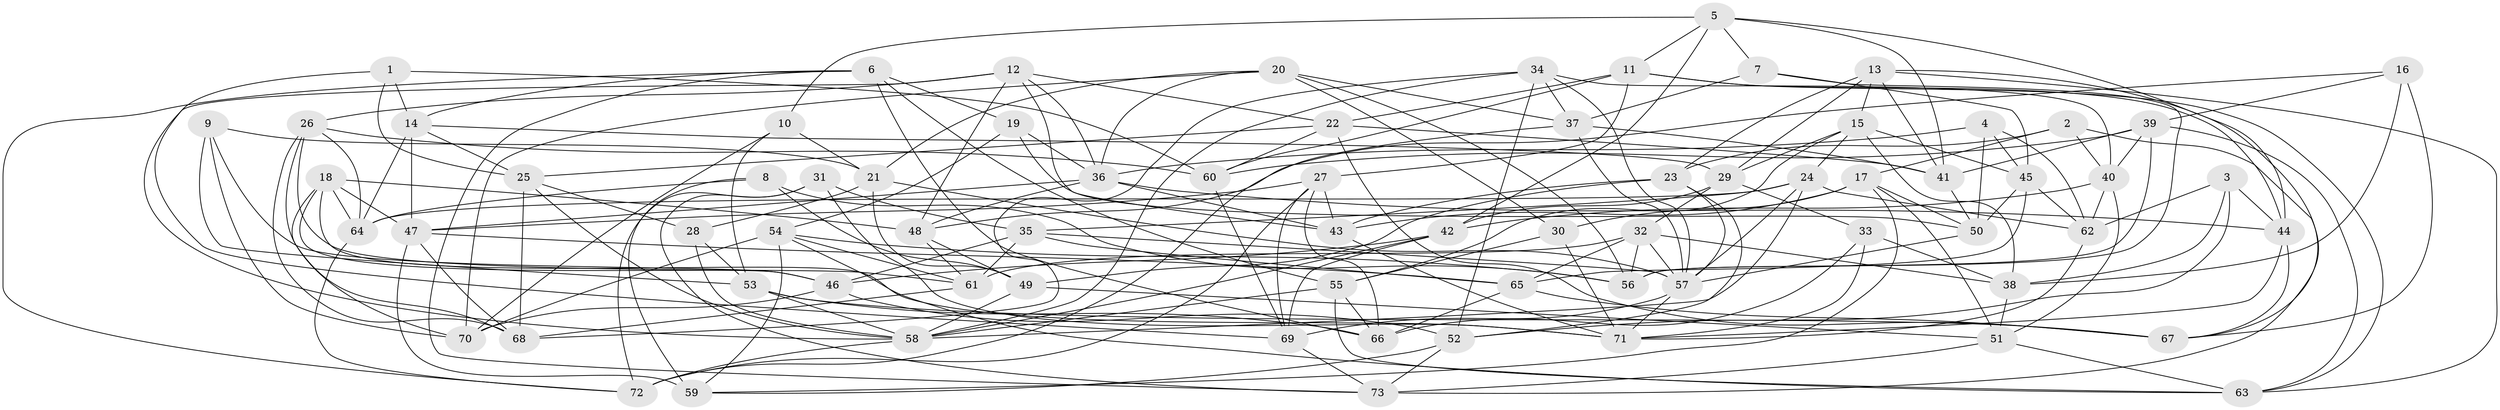 // original degree distribution, {4: 1.0}
// Generated by graph-tools (version 1.1) at 2025/50/03/09/25 03:50:52]
// undirected, 73 vertices, 211 edges
graph export_dot {
graph [start="1"]
  node [color=gray90,style=filled];
  1;
  2;
  3;
  4;
  5;
  6;
  7;
  8;
  9;
  10;
  11;
  12;
  13;
  14;
  15;
  16;
  17;
  18;
  19;
  20;
  21;
  22;
  23;
  24;
  25;
  26;
  27;
  28;
  29;
  30;
  31;
  32;
  33;
  34;
  35;
  36;
  37;
  38;
  39;
  40;
  41;
  42;
  43;
  44;
  45;
  46;
  47;
  48;
  49;
  50;
  51;
  52;
  53;
  54;
  55;
  56;
  57;
  58;
  59;
  60;
  61;
  62;
  63;
  64;
  65;
  66;
  67;
  68;
  69;
  70;
  71;
  72;
  73;
  1 -- 14 [weight=1.0];
  1 -- 25 [weight=1.0];
  1 -- 60 [weight=1.0];
  1 -- 69 [weight=1.0];
  2 -- 17 [weight=1.0];
  2 -- 23 [weight=1.0];
  2 -- 40 [weight=1.0];
  2 -- 73 [weight=1.0];
  3 -- 38 [weight=1.0];
  3 -- 44 [weight=1.0];
  3 -- 52 [weight=1.0];
  3 -- 62 [weight=1.0];
  4 -- 36 [weight=1.0];
  4 -- 45 [weight=1.0];
  4 -- 50 [weight=1.0];
  4 -- 62 [weight=1.0];
  5 -- 7 [weight=1.0];
  5 -- 10 [weight=1.0];
  5 -- 11 [weight=1.0];
  5 -- 41 [weight=1.0];
  5 -- 42 [weight=1.0];
  5 -- 44 [weight=1.0];
  6 -- 14 [weight=1.0];
  6 -- 19 [weight=1.0];
  6 -- 55 [weight=1.0];
  6 -- 66 [weight=1.0];
  6 -- 72 [weight=1.0];
  6 -- 73 [weight=1.0];
  7 -- 37 [weight=1.0];
  7 -- 45 [weight=1.0];
  7 -- 56 [weight=1.0];
  8 -- 49 [weight=1.0];
  8 -- 56 [weight=1.0];
  8 -- 59 [weight=1.0];
  8 -- 64 [weight=1.0];
  9 -- 21 [weight=1.0];
  9 -- 46 [weight=1.0];
  9 -- 53 [weight=1.0];
  9 -- 70 [weight=1.0];
  10 -- 21 [weight=1.0];
  10 -- 53 [weight=1.0];
  10 -- 70 [weight=1.0];
  11 -- 22 [weight=1.0];
  11 -- 27 [weight=1.0];
  11 -- 44 [weight=1.0];
  11 -- 60 [weight=1.0];
  11 -- 63 [weight=1.0];
  12 -- 22 [weight=1.0];
  12 -- 26 [weight=1.0];
  12 -- 36 [weight=1.0];
  12 -- 43 [weight=1.0];
  12 -- 48 [weight=1.0];
  12 -- 58 [weight=1.0];
  13 -- 15 [weight=1.0];
  13 -- 23 [weight=1.0];
  13 -- 29 [weight=1.0];
  13 -- 41 [weight=1.0];
  13 -- 63 [weight=1.0];
  13 -- 67 [weight=1.0];
  14 -- 25 [weight=1.0];
  14 -- 29 [weight=1.0];
  14 -- 47 [weight=1.0];
  14 -- 64 [weight=1.0];
  15 -- 24 [weight=1.0];
  15 -- 29 [weight=1.0];
  15 -- 38 [weight=1.0];
  15 -- 45 [weight=1.0];
  15 -- 55 [weight=1.0];
  16 -- 38 [weight=1.0];
  16 -- 39 [weight=1.0];
  16 -- 48 [weight=1.0];
  16 -- 67 [weight=1.0];
  17 -- 30 [weight=1.0];
  17 -- 43 [weight=1.0];
  17 -- 50 [weight=1.0];
  17 -- 51 [weight=1.0];
  17 -- 59 [weight=1.0];
  18 -- 46 [weight=1.0];
  18 -- 47 [weight=1.0];
  18 -- 48 [weight=1.0];
  18 -- 64 [weight=1.0];
  18 -- 68 [weight=1.0];
  18 -- 71 [weight=1.0];
  19 -- 36 [weight=1.0];
  19 -- 50 [weight=1.0];
  19 -- 54 [weight=1.0];
  20 -- 21 [weight=1.0];
  20 -- 30 [weight=1.0];
  20 -- 36 [weight=1.0];
  20 -- 37 [weight=1.0];
  20 -- 56 [weight=1.0];
  20 -- 70 [weight=1.0];
  21 -- 28 [weight=1.0];
  21 -- 49 [weight=1.0];
  21 -- 57 [weight=1.0];
  22 -- 25 [weight=1.0];
  22 -- 41 [weight=1.0];
  22 -- 60 [weight=1.0];
  22 -- 67 [weight=1.0];
  23 -- 43 [weight=1.0];
  23 -- 49 [weight=1.0];
  23 -- 52 [weight=1.0];
  23 -- 57 [weight=1.0];
  24 -- 35 [weight=1.0];
  24 -- 57 [weight=1.0];
  24 -- 58 [weight=1.0];
  24 -- 62 [weight=1.0];
  24 -- 64 [weight=1.0];
  25 -- 28 [weight=1.0];
  25 -- 58 [weight=1.0];
  25 -- 68 [weight=1.0];
  26 -- 60 [weight=1.0];
  26 -- 61 [weight=1.0];
  26 -- 64 [weight=1.0];
  26 -- 68 [weight=1.0];
  26 -- 70 [weight=1.0];
  27 -- 43 [weight=1.0];
  27 -- 47 [weight=1.0];
  27 -- 66 [weight=1.0];
  27 -- 69 [weight=1.0];
  27 -- 72 [weight=1.0];
  28 -- 53 [weight=1.0];
  28 -- 58 [weight=1.0];
  29 -- 32 [weight=1.0];
  29 -- 33 [weight=1.0];
  29 -- 42 [weight=1.0];
  30 -- 55 [weight=1.0];
  30 -- 71 [weight=1.0];
  31 -- 35 [weight=1.0];
  31 -- 71 [weight=1.0];
  31 -- 72 [weight=1.0];
  31 -- 73 [weight=1.0];
  32 -- 38 [weight=1.0];
  32 -- 56 [weight=1.0];
  32 -- 57 [weight=1.0];
  32 -- 61 [weight=1.0];
  32 -- 65 [weight=1.0];
  33 -- 38 [weight=1.0];
  33 -- 66 [weight=1.0];
  33 -- 71 [weight=1.0];
  34 -- 37 [weight=1.0];
  34 -- 40 [weight=1.0];
  34 -- 52 [weight=1.0];
  34 -- 57 [weight=1.0];
  34 -- 58 [weight=1.0];
  34 -- 68 [weight=1.0];
  35 -- 46 [weight=1.0];
  35 -- 57 [weight=1.0];
  35 -- 61 [weight=1.0];
  35 -- 65 [weight=1.0];
  36 -- 43 [weight=1.0];
  36 -- 44 [weight=1.0];
  36 -- 47 [weight=1.0];
  36 -- 48 [weight=1.0];
  37 -- 41 [weight=1.0];
  37 -- 57 [weight=1.0];
  37 -- 72 [weight=1.0];
  38 -- 51 [weight=1.0];
  39 -- 40 [weight=1.0];
  39 -- 41 [weight=1.0];
  39 -- 56 [weight=1.0];
  39 -- 60 [weight=1.0];
  39 -- 63 [weight=1.0];
  40 -- 42 [weight=1.0];
  40 -- 51 [weight=1.0];
  40 -- 62 [weight=1.0];
  41 -- 50 [weight=1.0];
  42 -- 46 [weight=1.0];
  42 -- 58 [weight=1.0];
  42 -- 69 [weight=1.0];
  43 -- 71 [weight=1.0];
  44 -- 67 [weight=1.0];
  44 -- 71 [weight=1.0];
  45 -- 50 [weight=1.0];
  45 -- 62 [weight=1.0];
  45 -- 65 [weight=1.0];
  46 -- 52 [weight=1.0];
  46 -- 70 [weight=1.0];
  47 -- 59 [weight=2.0];
  47 -- 65 [weight=1.0];
  47 -- 68 [weight=1.0];
  48 -- 49 [weight=1.0];
  48 -- 61 [weight=1.0];
  49 -- 51 [weight=1.0];
  49 -- 58 [weight=1.0];
  50 -- 57 [weight=1.0];
  51 -- 63 [weight=1.0];
  51 -- 73 [weight=1.0];
  52 -- 59 [weight=1.0];
  52 -- 73 [weight=1.0];
  53 -- 58 [weight=1.0];
  53 -- 66 [weight=1.0];
  53 -- 67 [weight=1.0];
  54 -- 56 [weight=1.0];
  54 -- 59 [weight=1.0];
  54 -- 61 [weight=1.0];
  54 -- 63 [weight=1.0];
  54 -- 70 [weight=1.0];
  55 -- 58 [weight=1.0];
  55 -- 63 [weight=1.0];
  55 -- 66 [weight=1.0];
  57 -- 69 [weight=1.0];
  57 -- 71 [weight=1.0];
  58 -- 72 [weight=1.0];
  60 -- 69 [weight=1.0];
  61 -- 68 [weight=1.0];
  62 -- 71 [weight=1.0];
  64 -- 72 [weight=1.0];
  65 -- 66 [weight=1.0];
  65 -- 67 [weight=1.0];
  69 -- 73 [weight=1.0];
}
